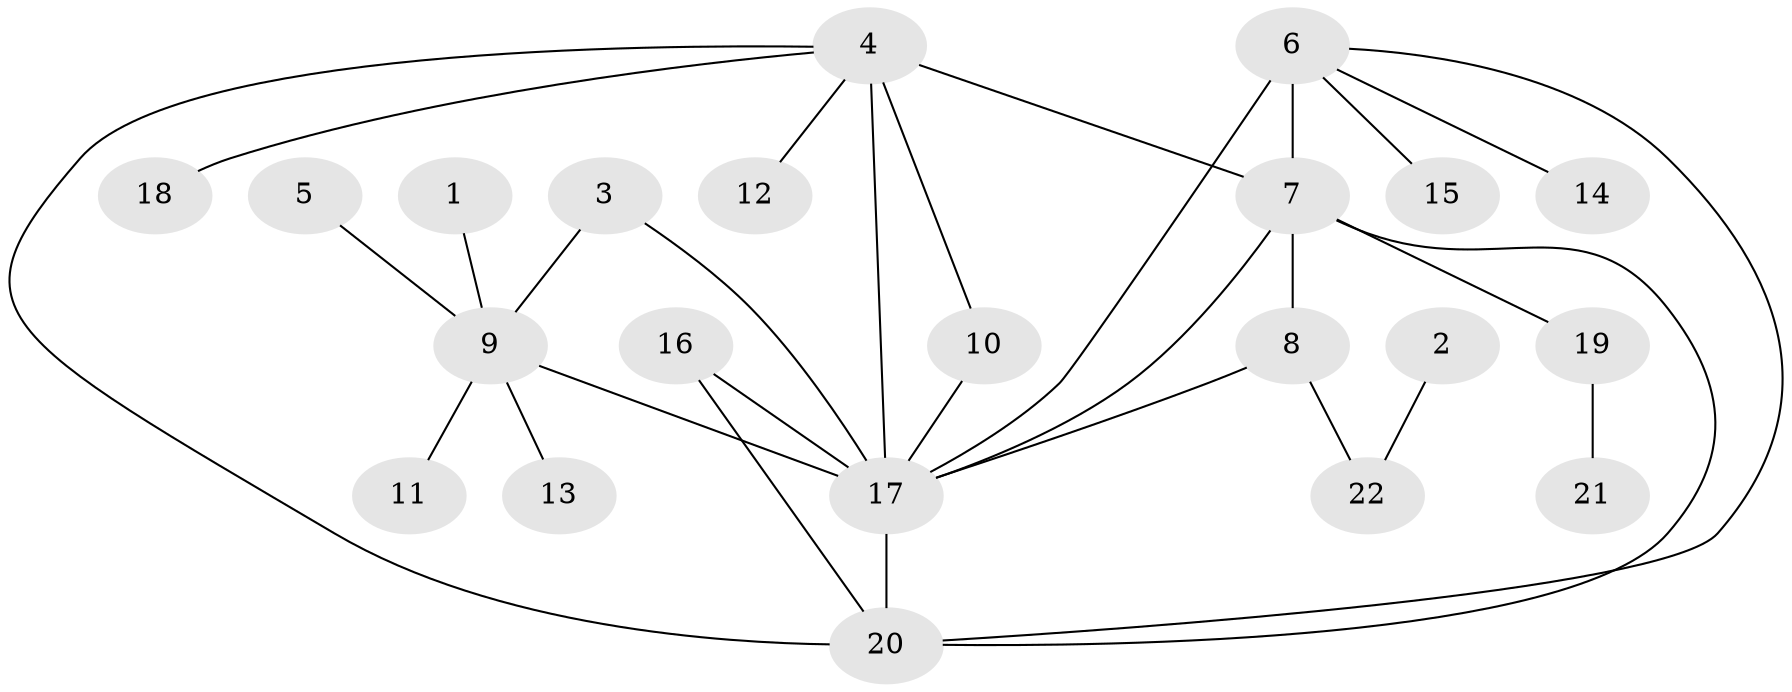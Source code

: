 // original degree distribution, {7: 0.027777777777777776, 5: 0.041666666666666664, 2: 0.1388888888888889, 9: 0.027777777777777776, 11: 0.027777777777777776, 3: 0.08333333333333333, 4: 0.05555555555555555, 6: 0.027777777777777776, 1: 0.5694444444444444}
// Generated by graph-tools (version 1.1) at 2025/37/03/04/25 23:37:44]
// undirected, 22 vertices, 30 edges
graph export_dot {
  node [color=gray90,style=filled];
  1;
  2;
  3;
  4;
  5;
  6;
  7;
  8;
  9;
  10;
  11;
  12;
  13;
  14;
  15;
  16;
  17;
  18;
  19;
  20;
  21;
  22;
  1 -- 9 [weight=1.0];
  2 -- 22 [weight=1.0];
  3 -- 9 [weight=1.0];
  3 -- 17 [weight=1.0];
  4 -- 7 [weight=1.0];
  4 -- 10 [weight=1.0];
  4 -- 12 [weight=1.0];
  4 -- 17 [weight=3.0];
  4 -- 18 [weight=2.0];
  4 -- 20 [weight=1.0];
  5 -- 9 [weight=1.0];
  6 -- 7 [weight=1.0];
  6 -- 14 [weight=1.0];
  6 -- 15 [weight=1.0];
  6 -- 17 [weight=3.0];
  6 -- 20 [weight=1.0];
  7 -- 8 [weight=1.0];
  7 -- 17 [weight=1.0];
  7 -- 19 [weight=3.0];
  7 -- 20 [weight=1.0];
  8 -- 17 [weight=1.0];
  8 -- 22 [weight=1.0];
  9 -- 11 [weight=1.0];
  9 -- 13 [weight=1.0];
  9 -- 17 [weight=1.0];
  10 -- 17 [weight=1.0];
  16 -- 17 [weight=1.0];
  16 -- 20 [weight=1.0];
  17 -- 20 [weight=1.0];
  19 -- 21 [weight=1.0];
}
